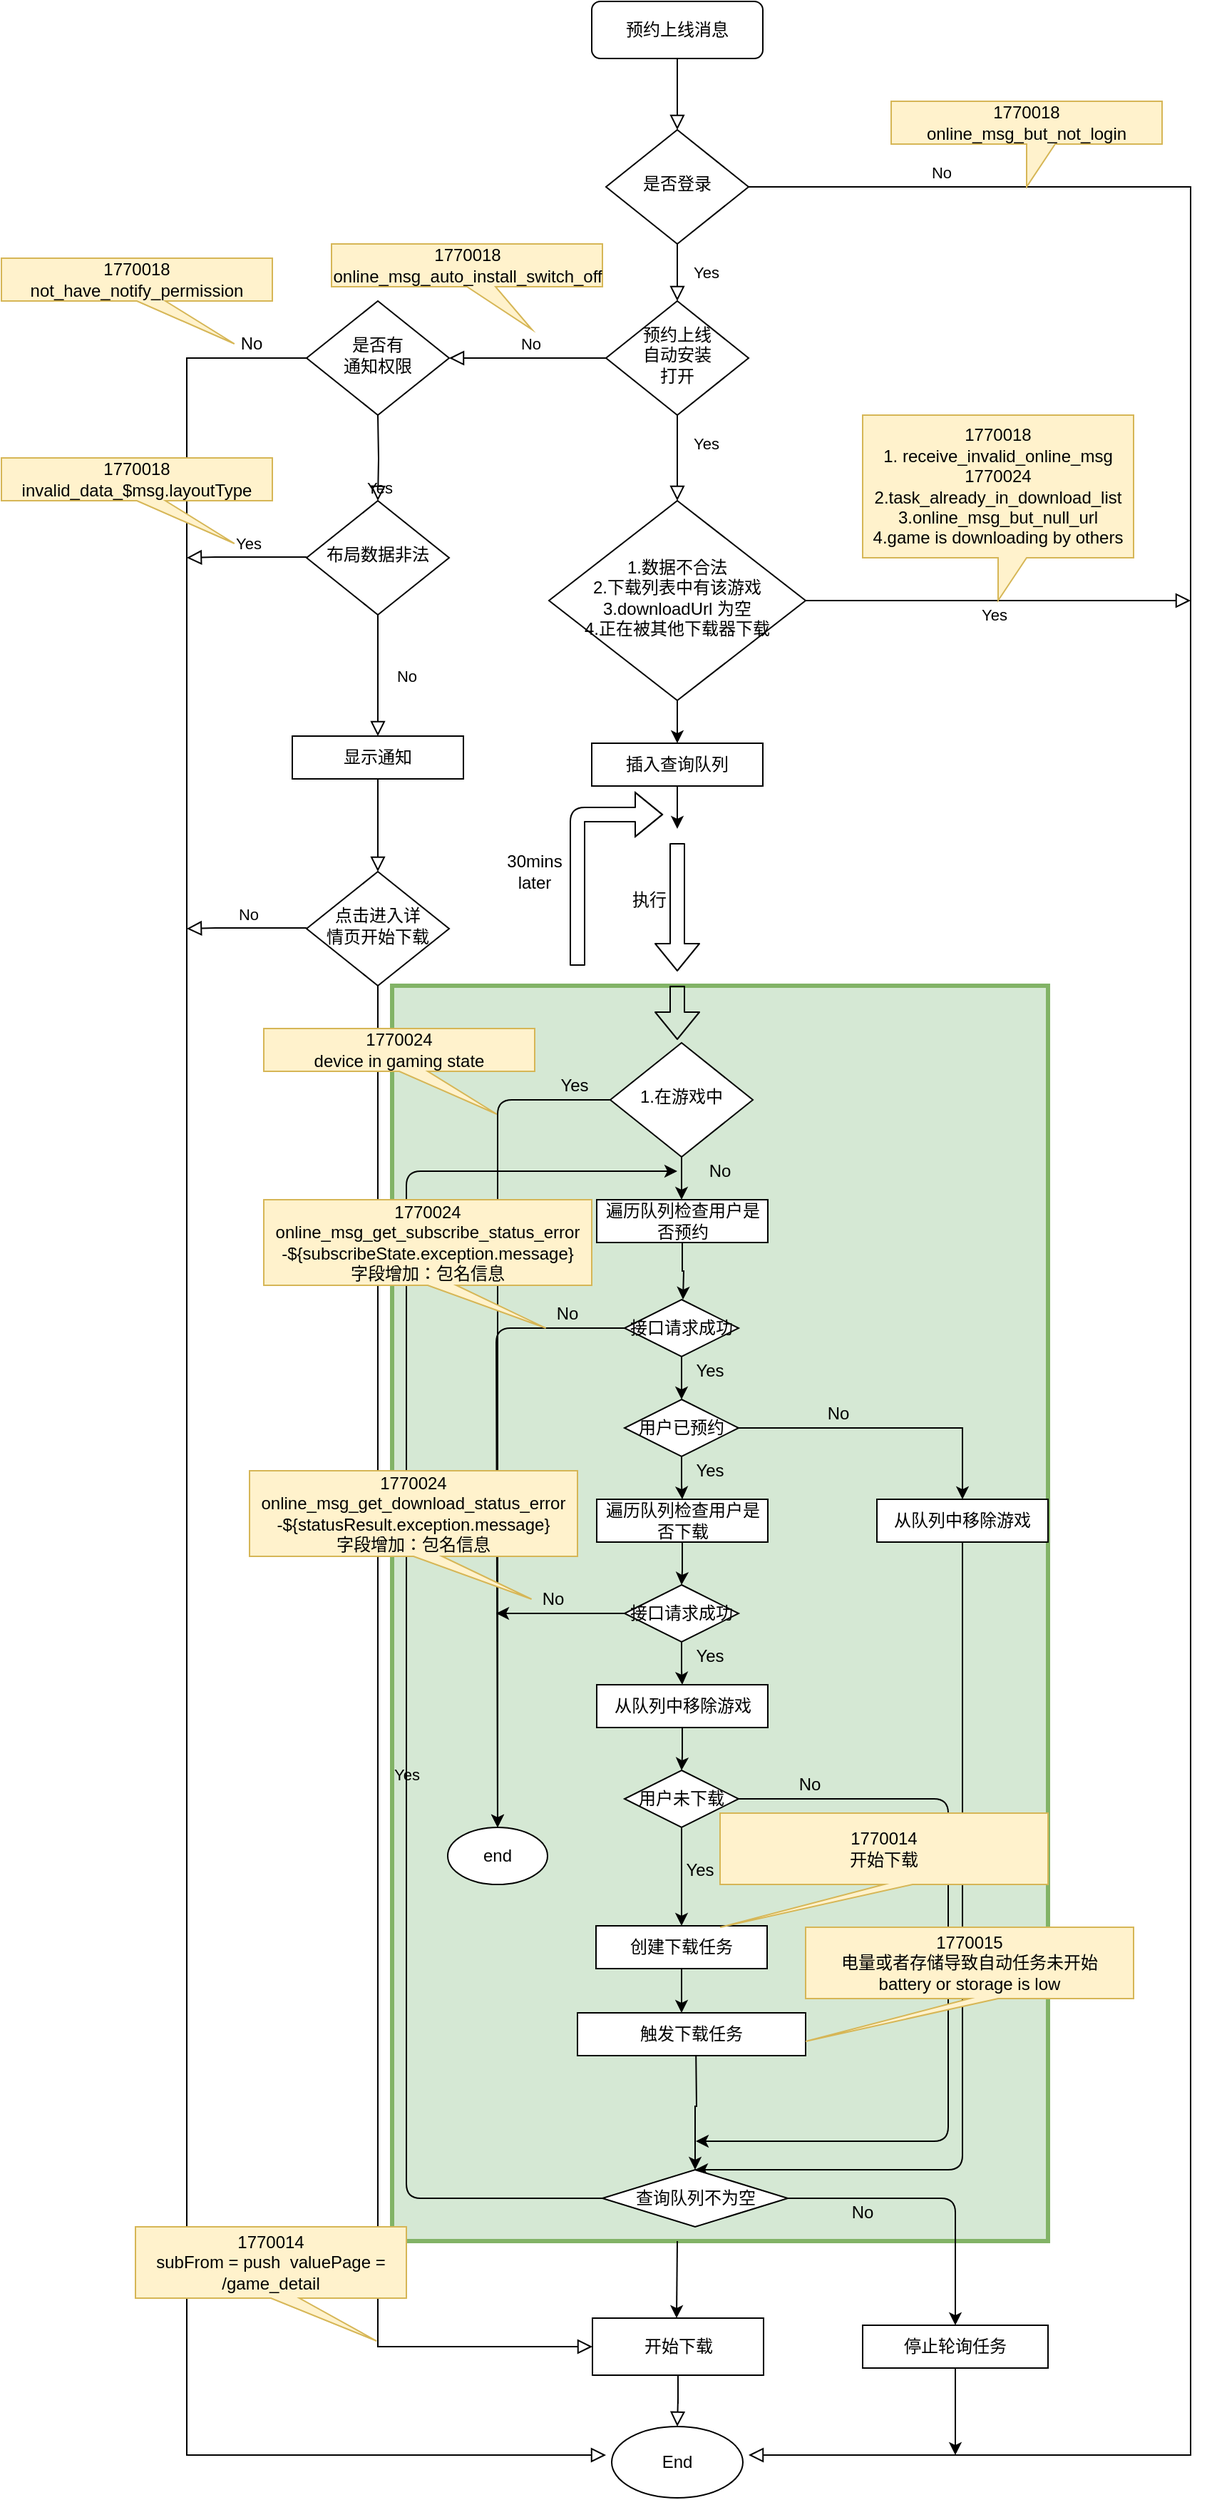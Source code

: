 <mxfile version="14.8.4" type="github">
  <diagram id="C5RBs43oDa-KdzZeNtuy" name="Page-1">
    <mxGraphModel dx="2249" dy="706" grid="1" gridSize="10" guides="1" tooltips="1" connect="1" arrows="1" fold="1" page="1" pageScale="1" pageWidth="827" pageHeight="1169" math="0" shadow="0">
      <root>
        <mxCell id="WIyWlLk6GJQsqaUBKTNV-0" />
        <mxCell id="WIyWlLk6GJQsqaUBKTNV-1" parent="WIyWlLk6GJQsqaUBKTNV-0" />
        <mxCell id="1FdhS4_hSl1T9DwcQxYW-92" value="" style="rounded=0;whiteSpace=wrap;html=1;strokeColor=#82b366;strokeWidth=3;fillColor=#d5e8d4;" vertex="1" parent="WIyWlLk6GJQsqaUBKTNV-1">
          <mxGeometry x="250" y="780" width="460" height="880" as="geometry" />
        </mxCell>
        <mxCell id="WIyWlLk6GJQsqaUBKTNV-2" value="" style="rounded=0;html=1;jettySize=auto;orthogonalLoop=1;fontSize=11;endArrow=block;endFill=0;endSize=8;strokeWidth=1;shadow=0;labelBackgroundColor=none;edgeStyle=orthogonalEdgeStyle;" parent="WIyWlLk6GJQsqaUBKTNV-1" source="WIyWlLk6GJQsqaUBKTNV-3" target="WIyWlLk6GJQsqaUBKTNV-6" edge="1">
          <mxGeometry relative="1" as="geometry" />
        </mxCell>
        <mxCell id="WIyWlLk6GJQsqaUBKTNV-3" value="预约上线消息" style="rounded=1;whiteSpace=wrap;html=1;fontSize=12;glass=0;strokeWidth=1;shadow=0;" parent="WIyWlLk6GJQsqaUBKTNV-1" vertex="1">
          <mxGeometry x="390" y="90" width="120" height="40" as="geometry" />
        </mxCell>
        <mxCell id="WIyWlLk6GJQsqaUBKTNV-4" value="Yes" style="rounded=0;html=1;jettySize=auto;orthogonalLoop=1;fontSize=11;endArrow=block;endFill=0;endSize=8;strokeWidth=1;shadow=0;labelBackgroundColor=none;edgeStyle=orthogonalEdgeStyle;" parent="WIyWlLk6GJQsqaUBKTNV-1" source="WIyWlLk6GJQsqaUBKTNV-6" target="WIyWlLk6GJQsqaUBKTNV-10" edge="1">
          <mxGeometry y="20" relative="1" as="geometry">
            <mxPoint as="offset" />
          </mxGeometry>
        </mxCell>
        <mxCell id="WIyWlLk6GJQsqaUBKTNV-5" value="No" style="edgeStyle=orthogonalEdgeStyle;rounded=0;html=1;jettySize=auto;orthogonalLoop=1;fontSize=11;endArrow=block;endFill=0;endSize=8;strokeWidth=1;shadow=0;labelBackgroundColor=none;" parent="WIyWlLk6GJQsqaUBKTNV-1" source="WIyWlLk6GJQsqaUBKTNV-6" edge="1">
          <mxGeometry x="-0.878" y="10" relative="1" as="geometry">
            <mxPoint as="offset" />
            <mxPoint x="500" y="1810" as="targetPoint" />
            <Array as="points">
              <mxPoint x="810" y="220" />
              <mxPoint x="810" y="1810" />
            </Array>
          </mxGeometry>
        </mxCell>
        <mxCell id="WIyWlLk6GJQsqaUBKTNV-6" value="是否登录" style="rhombus;whiteSpace=wrap;html=1;shadow=0;fontFamily=Helvetica;fontSize=12;align=center;strokeWidth=1;spacing=6;spacingTop=-4;" parent="WIyWlLk6GJQsqaUBKTNV-1" vertex="1">
          <mxGeometry x="400" y="180" width="100" height="80" as="geometry" />
        </mxCell>
        <mxCell id="WIyWlLk6GJQsqaUBKTNV-8" value="Yes" style="rounded=0;html=1;jettySize=auto;orthogonalLoop=1;fontSize=11;endArrow=block;endFill=0;endSize=8;strokeWidth=1;shadow=0;labelBackgroundColor=none;edgeStyle=orthogonalEdgeStyle;" parent="WIyWlLk6GJQsqaUBKTNV-1" source="WIyWlLk6GJQsqaUBKTNV-10" edge="1">
          <mxGeometry x="-0.333" y="20" relative="1" as="geometry">
            <mxPoint as="offset" />
            <mxPoint x="450" y="440" as="targetPoint" />
          </mxGeometry>
        </mxCell>
        <mxCell id="WIyWlLk6GJQsqaUBKTNV-10" value="预约上线&lt;br&gt;自动安装&lt;br&gt;打开" style="rhombus;whiteSpace=wrap;html=1;shadow=0;fontFamily=Helvetica;fontSize=12;align=center;strokeWidth=1;spacing=6;spacingTop=-4;" parent="WIyWlLk6GJQsqaUBKTNV-1" vertex="1">
          <mxGeometry x="400" y="300" width="100" height="80" as="geometry" />
        </mxCell>
        <mxCell id="ebCV4vV2BCAYUUxFwjKP-8" value="" style="edgeStyle=orthogonalEdgeStyle;rounded=0;html=1;jettySize=auto;orthogonalLoop=1;fontSize=11;endArrow=block;endFill=0;endSize=8;strokeWidth=1;shadow=0;labelBackgroundColor=none;exitX=0;exitY=0.5;exitDx=0;exitDy=0;" parent="WIyWlLk6GJQsqaUBKTNV-1" source="ebCV4vV2BCAYUUxFwjKP-18" edge="1">
          <mxGeometry x="-0.238" y="-20" relative="1" as="geometry">
            <mxPoint as="offset" />
            <mxPoint x="186" y="340" as="sourcePoint" />
            <mxPoint x="400" y="1810" as="targetPoint" />
            <Array as="points">
              <mxPoint x="106" y="340" />
              <mxPoint x="106" y="1810" />
            </Array>
          </mxGeometry>
        </mxCell>
        <mxCell id="ebCV4vV2BCAYUUxFwjKP-9" value="No" style="rounded=0;html=1;jettySize=auto;orthogonalLoop=1;fontSize=11;endArrow=block;endFill=0;endSize=8;strokeWidth=1;shadow=0;labelBackgroundColor=none;edgeStyle=orthogonalEdgeStyle;exitX=0;exitY=0.5;exitDx=0;exitDy=0;entryX=1;entryY=0.5;entryDx=0;entryDy=0;" parent="WIyWlLk6GJQsqaUBKTNV-1" source="WIyWlLk6GJQsqaUBKTNV-10" target="ebCV4vV2BCAYUUxFwjKP-18" edge="1">
          <mxGeometry x="-0.024" y="-10" relative="1" as="geometry">
            <mxPoint as="offset" />
            <mxPoint x="359" y="400" as="sourcePoint" />
            <mxPoint x="346" y="340" as="targetPoint" />
          </mxGeometry>
        </mxCell>
        <mxCell id="ebCV4vV2BCAYUUxFwjKP-11" value="No" style="rounded=0;html=1;jettySize=auto;orthogonalLoop=1;fontSize=11;endArrow=block;endFill=0;endSize=8;strokeWidth=1;shadow=0;labelBackgroundColor=none;edgeStyle=orthogonalEdgeStyle;" parent="WIyWlLk6GJQsqaUBKTNV-1" edge="1">
          <mxGeometry x="-0.333" y="20" relative="1" as="geometry">
            <mxPoint as="offset" />
            <mxPoint x="449.5" y="520" as="sourcePoint" />
            <mxPoint x="449.5" y="580" as="targetPoint" />
          </mxGeometry>
        </mxCell>
        <mxCell id="ebCV4vV2BCAYUUxFwjKP-16" value="" style="rounded=0;html=1;jettySize=auto;orthogonalLoop=1;fontSize=11;endArrow=block;endFill=0;endSize=8;strokeWidth=1;shadow=0;labelBackgroundColor=none;edgeStyle=orthogonalEdgeStyle;entryX=0.5;entryY=0;entryDx=0;entryDy=0;" parent="WIyWlLk6GJQsqaUBKTNV-1" source="ebCV4vV2BCAYUUxFwjKP-15" edge="1">
          <mxGeometry relative="1" as="geometry">
            <mxPoint x="449.5" y="760" as="sourcePoint" />
            <mxPoint x="450" y="1790" as="targetPoint" />
          </mxGeometry>
        </mxCell>
        <mxCell id="ebCV4vV2BCAYUUxFwjKP-18" value="是否有&lt;br&gt;通知权限" style="rhombus;whiteSpace=wrap;html=1;shadow=0;fontFamily=Helvetica;fontSize=12;align=center;strokeWidth=1;spacing=6;spacingTop=-4;" parent="WIyWlLk6GJQsqaUBKTNV-1" vertex="1">
          <mxGeometry x="190" y="300" width="100" height="80" as="geometry" />
        </mxCell>
        <mxCell id="ebCV4vV2BCAYUUxFwjKP-19" value="No" style="text;html=1;align=center;verticalAlign=middle;resizable=0;points=[];autosize=1;" parent="WIyWlLk6GJQsqaUBKTNV-1" vertex="1">
          <mxGeometry x="136" y="320" width="30" height="20" as="geometry" />
        </mxCell>
        <mxCell id="ebCV4vV2BCAYUUxFwjKP-20" value="布局数据非法" style="rhombus;whiteSpace=wrap;html=1;shadow=0;fontFamily=Helvetica;fontSize=12;align=center;strokeWidth=1;spacing=6;spacingTop=-4;" parent="WIyWlLk6GJQsqaUBKTNV-1" vertex="1">
          <mxGeometry x="190" y="440" width="100" height="80" as="geometry" />
        </mxCell>
        <mxCell id="ebCV4vV2BCAYUUxFwjKP-21" value="Yes" style="rounded=0;html=1;jettySize=auto;orthogonalLoop=1;fontSize=11;endArrow=block;endFill=0;endSize=8;strokeWidth=1;shadow=0;labelBackgroundColor=none;edgeStyle=orthogonalEdgeStyle;entryX=0.5;entryY=0;entryDx=0;entryDy=0;" parent="WIyWlLk6GJQsqaUBKTNV-1" target="ebCV4vV2BCAYUUxFwjKP-20" edge="1">
          <mxGeometry y="20" relative="1" as="geometry">
            <mxPoint as="offset" />
            <mxPoint x="240" y="380" as="sourcePoint" />
            <mxPoint x="240" y="420" as="targetPoint" />
          </mxGeometry>
        </mxCell>
        <mxCell id="ebCV4vV2BCAYUUxFwjKP-22" value="Yes" style="rounded=0;html=1;jettySize=auto;orthogonalLoop=1;fontSize=11;endArrow=block;endFill=0;endSize=8;strokeWidth=1;shadow=0;labelBackgroundColor=none;edgeStyle=orthogonalEdgeStyle;exitX=0;exitY=0.5;exitDx=0;exitDy=0;" parent="WIyWlLk6GJQsqaUBKTNV-1" edge="1">
          <mxGeometry x="-0.024" y="-10" relative="1" as="geometry">
            <mxPoint as="offset" />
            <mxPoint x="190" y="479.5" as="sourcePoint" />
            <mxPoint x="106" y="480" as="targetPoint" />
            <Array as="points">
              <mxPoint x="126" y="480" />
              <mxPoint x="126" y="480" />
            </Array>
          </mxGeometry>
        </mxCell>
        <mxCell id="ebCV4vV2BCAYUUxFwjKP-23" value="显示通知" style="rounded=0;whiteSpace=wrap;html=1;" parent="WIyWlLk6GJQsqaUBKTNV-1" vertex="1">
          <mxGeometry x="180" y="605" width="120" height="30" as="geometry" />
        </mxCell>
        <mxCell id="ebCV4vV2BCAYUUxFwjKP-25" value="No" style="rounded=0;html=1;jettySize=auto;orthogonalLoop=1;fontSize=11;endArrow=block;endFill=0;endSize=8;strokeWidth=1;shadow=0;labelBackgroundColor=none;edgeStyle=orthogonalEdgeStyle;entryX=0.5;entryY=0;entryDx=0;entryDy=0;exitX=0.5;exitY=1;exitDx=0;exitDy=0;" parent="WIyWlLk6GJQsqaUBKTNV-1" source="ebCV4vV2BCAYUUxFwjKP-20" target="ebCV4vV2BCAYUUxFwjKP-23" edge="1">
          <mxGeometry y="20" relative="1" as="geometry">
            <mxPoint as="offset" />
            <mxPoint x="336" y="500" as="sourcePoint" />
            <mxPoint x="336" y="560" as="targetPoint" />
          </mxGeometry>
        </mxCell>
        <mxCell id="ebCV4vV2BCAYUUxFwjKP-26" value="点击进入详&lt;br&gt;情页开始下载" style="rhombus;whiteSpace=wrap;html=1;shadow=0;fontFamily=Helvetica;fontSize=12;align=center;strokeWidth=1;spacing=6;spacingTop=-4;" parent="WIyWlLk6GJQsqaUBKTNV-1" vertex="1">
          <mxGeometry x="190" y="700" width="100" height="80" as="geometry" />
        </mxCell>
        <mxCell id="ebCV4vV2BCAYUUxFwjKP-27" value="" style="rounded=0;html=1;jettySize=auto;orthogonalLoop=1;fontSize=11;endArrow=block;endFill=0;endSize=8;strokeWidth=1;shadow=0;labelBackgroundColor=none;edgeStyle=orthogonalEdgeStyle;exitX=0.5;exitY=1;exitDx=0;exitDy=0;" parent="WIyWlLk6GJQsqaUBKTNV-1" edge="1">
          <mxGeometry y="20" relative="1" as="geometry">
            <mxPoint as="offset" />
            <mxPoint x="240" y="635" as="sourcePoint" />
            <mxPoint x="240" y="700" as="targetPoint" />
          </mxGeometry>
        </mxCell>
        <mxCell id="ebCV4vV2BCAYUUxFwjKP-29" value="Yes" style="rounded=0;html=1;jettySize=auto;orthogonalLoop=1;fontSize=11;endArrow=block;endFill=0;endSize=8;strokeWidth=1;shadow=0;labelBackgroundColor=none;edgeStyle=orthogonalEdgeStyle;entryX=0;entryY=0.5;entryDx=0;entryDy=0;exitX=0.5;exitY=1;exitDx=0;exitDy=0;" parent="WIyWlLk6GJQsqaUBKTNV-1" source="ebCV4vV2BCAYUUxFwjKP-26" target="ebCV4vV2BCAYUUxFwjKP-15" edge="1">
          <mxGeometry y="20" relative="1" as="geometry">
            <mxPoint as="offset" />
            <mxPoint x="296" y="740" as="sourcePoint" />
            <mxPoint x="336" y="745" as="targetPoint" />
          </mxGeometry>
        </mxCell>
        <mxCell id="ebCV4vV2BCAYUUxFwjKP-30" value="No" style="rounded=0;html=1;jettySize=auto;orthogonalLoop=1;fontSize=11;endArrow=block;endFill=0;endSize=8;strokeWidth=1;shadow=0;labelBackgroundColor=none;edgeStyle=orthogonalEdgeStyle;exitX=0;exitY=0.5;exitDx=0;exitDy=0;" parent="WIyWlLk6GJQsqaUBKTNV-1" edge="1">
          <mxGeometry x="-0.024" y="-10" relative="1" as="geometry">
            <mxPoint as="offset" />
            <mxPoint x="190" y="739.5" as="sourcePoint" />
            <mxPoint x="106" y="740" as="targetPoint" />
            <Array as="points">
              <mxPoint x="126" y="740" />
              <mxPoint x="126" y="740" />
            </Array>
          </mxGeometry>
        </mxCell>
        <mxCell id="ebCV4vV2BCAYUUxFwjKP-15" value="开始下载" style="rounded=0;whiteSpace=wrap;html=1;" parent="WIyWlLk6GJQsqaUBKTNV-1" vertex="1">
          <mxGeometry x="390.5" y="1714" width="120" height="40" as="geometry" />
        </mxCell>
        <mxCell id="ebCV4vV2BCAYUUxFwjKP-33" value="1.数据不合法&lt;br&gt;2.下载列表中有该游戏&lt;br&gt;3.downloadUrl 为空&lt;br&gt;4.正在被其他下载器下载" style="rhombus;whiteSpace=wrap;html=1;shadow=0;fontFamily=Helvetica;fontSize=12;align=center;strokeWidth=1;spacing=6;spacingTop=-4;" parent="WIyWlLk6GJQsqaUBKTNV-1" vertex="1">
          <mxGeometry x="360" y="440" width="180" height="140" as="geometry" />
        </mxCell>
        <mxCell id="ebCV4vV2BCAYUUxFwjKP-35" value="Yes" style="rounded=0;html=1;jettySize=auto;orthogonalLoop=1;fontSize=11;endArrow=block;endFill=0;endSize=8;strokeWidth=1;shadow=0;labelBackgroundColor=none;edgeStyle=orthogonalEdgeStyle;exitX=1;exitY=0.5;exitDx=0;exitDy=0;" parent="WIyWlLk6GJQsqaUBKTNV-1" edge="1" source="ebCV4vV2BCAYUUxFwjKP-33">
          <mxGeometry x="-0.024" y="-10" relative="1" as="geometry">
            <mxPoint as="offset" />
            <mxPoint x="500" y="479.41" as="sourcePoint" />
            <mxPoint x="810" y="510" as="targetPoint" />
            <Array as="points">
              <mxPoint x="680" y="510" />
            </Array>
          </mxGeometry>
        </mxCell>
        <mxCell id="1FdhS4_hSl1T9DwcQxYW-2" value="" style="shape=flexArrow;endArrow=classic;html=1;" edge="1" parent="WIyWlLk6GJQsqaUBKTNV-1">
          <mxGeometry width="50" height="50" relative="1" as="geometry">
            <mxPoint x="450" y="680" as="sourcePoint" />
            <mxPoint x="450" y="770" as="targetPoint" />
          </mxGeometry>
        </mxCell>
        <mxCell id="1FdhS4_hSl1T9DwcQxYW-4" value="执行" style="text;html=1;align=center;verticalAlign=middle;resizable=0;points=[];autosize=1;strokeColor=none;" vertex="1" parent="WIyWlLk6GJQsqaUBKTNV-1">
          <mxGeometry x="410" y="710" width="40" height="20" as="geometry" />
        </mxCell>
        <mxCell id="1FdhS4_hSl1T9DwcQxYW-5" value="" style="endArrow=classic;html=1;exitX=0.5;exitY=1;exitDx=0;exitDy=0;" edge="1" parent="WIyWlLk6GJQsqaUBKTNV-1" source="ebCV4vV2BCAYUUxFwjKP-33">
          <mxGeometry width="50" height="50" relative="1" as="geometry">
            <mxPoint x="480" y="880" as="sourcePoint" />
            <mxPoint x="450" y="610" as="targetPoint" />
          </mxGeometry>
        </mxCell>
        <mxCell id="1FdhS4_hSl1T9DwcQxYW-6" value="" style="shape=flexArrow;endArrow=classic;html=1;" edge="1" parent="WIyWlLk6GJQsqaUBKTNV-1">
          <mxGeometry width="50" height="50" relative="1" as="geometry">
            <mxPoint x="380" y="766" as="sourcePoint" />
            <mxPoint x="440" y="660" as="targetPoint" />
            <Array as="points">
              <mxPoint x="380" y="660" />
              <mxPoint x="515" y="660" />
            </Array>
          </mxGeometry>
        </mxCell>
        <mxCell id="1FdhS4_hSl1T9DwcQxYW-7" value="30mins later" style="text;html=1;strokeColor=none;fillColor=none;align=center;verticalAlign=middle;whiteSpace=wrap;rounded=0;" vertex="1" parent="WIyWlLk6GJQsqaUBKTNV-1">
          <mxGeometry x="330" y="690" width="40" height="20" as="geometry" />
        </mxCell>
        <mxCell id="1FdhS4_hSl1T9DwcQxYW-8" value="" style="shape=flexArrow;endArrow=classic;html=1;entryX=0.5;entryY=0;entryDx=0;entryDy=0;" edge="1" parent="WIyWlLk6GJQsqaUBKTNV-1">
          <mxGeometry width="50" height="50" relative="1" as="geometry">
            <mxPoint x="450" y="780" as="sourcePoint" />
            <mxPoint x="450" y="818" as="targetPoint" />
          </mxGeometry>
        </mxCell>
        <mxCell id="1FdhS4_hSl1T9DwcQxYW-32" value="插入查询队列" style="rounded=0;whiteSpace=wrap;html=1;" vertex="1" parent="WIyWlLk6GJQsqaUBKTNV-1">
          <mxGeometry x="390" y="610" width="120" height="30" as="geometry" />
        </mxCell>
        <mxCell id="1FdhS4_hSl1T9DwcQxYW-33" value="" style="endArrow=classic;html=1;exitX=0.5;exitY=1;exitDx=0;exitDy=0;" edge="1" parent="WIyWlLk6GJQsqaUBKTNV-1" source="1FdhS4_hSl1T9DwcQxYW-32">
          <mxGeometry width="50" height="50" relative="1" as="geometry">
            <mxPoint x="480" y="910" as="sourcePoint" />
            <mxPoint x="450" y="670" as="targetPoint" />
          </mxGeometry>
        </mxCell>
        <mxCell id="1FdhS4_hSl1T9DwcQxYW-48" value="" style="endArrow=classic;html=1;exitX=0;exitY=0.5;exitDx=0;exitDy=0;" edge="1" parent="WIyWlLk6GJQsqaUBKTNV-1" source="1FdhS4_hSl1T9DwcQxYW-34">
          <mxGeometry width="50" height="50" relative="1" as="geometry">
            <mxPoint x="480" y="810" as="sourcePoint" />
            <mxPoint x="450" y="910" as="targetPoint" />
            <Array as="points">
              <mxPoint x="260" y="1630" />
              <mxPoint x="260" y="1060" />
              <mxPoint x="260" y="910" />
            </Array>
          </mxGeometry>
        </mxCell>
        <mxCell id="1FdhS4_hSl1T9DwcQxYW-72" value="" style="endArrow=classic;html=1;exitX=0.5;exitY=1;exitDx=0;exitDy=0;entryX=0.5;entryY=0;entryDx=0;entryDy=0;" edge="1" parent="WIyWlLk6GJQsqaUBKTNV-1" source="1FdhS4_hSl1T9DwcQxYW-65" target="1FdhS4_hSl1T9DwcQxYW-34">
          <mxGeometry width="50" height="50" relative="1" as="geometry">
            <mxPoint x="480" y="1210" as="sourcePoint" />
            <mxPoint x="530" y="1160" as="targetPoint" />
            <Array as="points">
              <mxPoint x="650" y="1610" />
            </Array>
          </mxGeometry>
        </mxCell>
        <mxCell id="1FdhS4_hSl1T9DwcQxYW-34" value="查询队列不为空" style="rhombus;whiteSpace=wrap;html=1;" vertex="1" parent="WIyWlLk6GJQsqaUBKTNV-1">
          <mxGeometry x="397.5" y="1610" width="130" height="40" as="geometry" />
        </mxCell>
        <mxCell id="1FdhS4_hSl1T9DwcQxYW-55" value="" style="group" vertex="1" connectable="0" parent="WIyWlLk6GJQsqaUBKTNV-1">
          <mxGeometry x="580" y="1719" width="130" height="30" as="geometry" />
        </mxCell>
        <mxCell id="1FdhS4_hSl1T9DwcQxYW-16" value="停止轮询任务" style="rounded=0;whiteSpace=wrap;html=1;" vertex="1" parent="1FdhS4_hSl1T9DwcQxYW-55">
          <mxGeometry width="130" height="30" as="geometry" />
        </mxCell>
        <mxCell id="1FdhS4_hSl1T9DwcQxYW-70" value="" style="edgeStyle=orthogonalEdgeStyle;rounded=0;orthogonalLoop=1;jettySize=auto;html=1;" edge="1" parent="WIyWlLk6GJQsqaUBKTNV-1" target="1FdhS4_hSl1T9DwcQxYW-34">
          <mxGeometry x="300" y="1210" as="geometry">
            <mxPoint x="463" y="1520" as="sourcePoint" />
          </mxGeometry>
        </mxCell>
        <mxCell id="ebCV4vV2BCAYUUxFwjKP-40" value="1.在游戏中" style="rhombus;whiteSpace=wrap;html=1;shadow=0;fontFamily=Helvetica;fontSize=12;align=center;strokeWidth=1;spacing=6;spacingTop=-4;" parent="WIyWlLk6GJQsqaUBKTNV-1" vertex="1">
          <mxGeometry x="403" y="820" width="100" height="80" as="geometry" />
        </mxCell>
        <mxCell id="ebCV4vV2BCAYUUxFwjKP-42" value="触发下载任务" style="rounded=0;whiteSpace=wrap;html=1;" parent="WIyWlLk6GJQsqaUBKTNV-1" vertex="1">
          <mxGeometry x="380" y="1500" width="160" height="30" as="geometry" />
        </mxCell>
        <mxCell id="1FdhS4_hSl1T9DwcQxYW-91" value="No" style="text;html=1;strokeColor=none;fillColor=none;align=center;verticalAlign=middle;whiteSpace=wrap;rounded=0;" vertex="1" parent="WIyWlLk6GJQsqaUBKTNV-1">
          <mxGeometry x="560" y="1630" width="40" height="20" as="geometry" />
        </mxCell>
        <mxCell id="1FdhS4_hSl1T9DwcQxYW-93" value="End" style="ellipse;whiteSpace=wrap;html=1;strokeWidth=1;" vertex="1" parent="WIyWlLk6GJQsqaUBKTNV-1">
          <mxGeometry x="404" y="1790" width="92" height="50" as="geometry" />
        </mxCell>
        <mxCell id="1FdhS4_hSl1T9DwcQxYW-94" value="" style="endArrow=classic;html=1;entryX=0.5;entryY=0;entryDx=0;entryDy=0;" edge="1" parent="WIyWlLk6GJQsqaUBKTNV-1">
          <mxGeometry width="50" height="50" relative="1" as="geometry">
            <mxPoint x="450" y="1660" as="sourcePoint" />
            <mxPoint x="449.5" y="1714" as="targetPoint" />
          </mxGeometry>
        </mxCell>
        <mxCell id="1FdhS4_hSl1T9DwcQxYW-95" value="" style="endArrow=classic;html=1;exitX=1;exitY=0.5;exitDx=0;exitDy=0;" edge="1" parent="WIyWlLk6GJQsqaUBKTNV-1" source="1FdhS4_hSl1T9DwcQxYW-54">
          <mxGeometry width="50" height="50" relative="1" as="geometry">
            <mxPoint x="480" y="1410" as="sourcePoint" />
            <mxPoint x="463" y="1590" as="targetPoint" />
            <Array as="points">
              <mxPoint x="640" y="1350" />
              <mxPoint x="640" y="1590" />
            </Array>
          </mxGeometry>
        </mxCell>
        <mxCell id="1FdhS4_hSl1T9DwcQxYW-106" value="" style="group" vertex="1" connectable="0" parent="WIyWlLk6GJQsqaUBKTNV-1">
          <mxGeometry x="289" y="900" width="421" height="569" as="geometry" />
        </mxCell>
        <mxCell id="1FdhS4_hSl1T9DwcQxYW-46" value="" style="endArrow=classic;html=1;" edge="1" parent="1FdhS4_hSl1T9DwcQxYW-106">
          <mxGeometry width="50" height="50" relative="1" as="geometry">
            <mxPoint x="164" as="sourcePoint" />
            <mxPoint x="164" y="30" as="targetPoint" />
          </mxGeometry>
        </mxCell>
        <mxCell id="1FdhS4_hSl1T9DwcQxYW-11" value="遍历队列检查用户是否预约" style="rounded=0;whiteSpace=wrap;html=1;" vertex="1" parent="1FdhS4_hSl1T9DwcQxYW-106">
          <mxGeometry x="104.5" y="30" width="120" height="30" as="geometry" />
        </mxCell>
        <mxCell id="1FdhS4_hSl1T9DwcQxYW-12" value="遍历队列检查用户是否下载" style="rounded=0;whiteSpace=wrap;html=1;" vertex="1" parent="1FdhS4_hSl1T9DwcQxYW-106">
          <mxGeometry x="104.5" y="240" width="120" height="30" as="geometry" />
        </mxCell>
        <mxCell id="1FdhS4_hSl1T9DwcQxYW-52" value="" style="edgeStyle=orthogonalEdgeStyle;rounded=0;orthogonalLoop=1;jettySize=auto;html=1;entryX=0.5;entryY=0;entryDx=0;entryDy=0;" edge="1" parent="1FdhS4_hSl1T9DwcQxYW-106" source="1FdhS4_hSl1T9DwcQxYW-50" target="1FdhS4_hSl1T9DwcQxYW-12">
          <mxGeometry x="22" y="10" as="geometry" />
        </mxCell>
        <mxCell id="1FdhS4_hSl1T9DwcQxYW-50" value="用户已预约" style="rhombus;whiteSpace=wrap;html=1;" vertex="1" parent="1FdhS4_hSl1T9DwcQxYW-106">
          <mxGeometry x="124" y="170" width="80" height="40" as="geometry" />
        </mxCell>
        <mxCell id="1FdhS4_hSl1T9DwcQxYW-14" value="" style="edgeStyle=orthogonalEdgeStyle;rounded=0;orthogonalLoop=1;jettySize=auto;html=1;exitX=0.5;exitY=1;exitDx=0;exitDy=0;" edge="1" parent="1FdhS4_hSl1T9DwcQxYW-106" source="1FdhS4_hSl1T9DwcQxYW-11">
          <mxGeometry x="22" y="10" as="geometry">
            <mxPoint x="165" y="100" as="targetPoint" />
          </mxGeometry>
        </mxCell>
        <mxCell id="1FdhS4_hSl1T9DwcQxYW-53" value="Yes" style="text;html=1;strokeColor=none;fillColor=none;align=center;verticalAlign=middle;whiteSpace=wrap;rounded=0;" vertex="1" parent="1FdhS4_hSl1T9DwcQxYW-106">
          <mxGeometry x="144.5" y="110" width="40" height="20" as="geometry" />
        </mxCell>
        <mxCell id="1FdhS4_hSl1T9DwcQxYW-65" value="从队列中移除游戏" style="rounded=0;whiteSpace=wrap;html=1;" vertex="1" parent="1FdhS4_hSl1T9DwcQxYW-106">
          <mxGeometry x="301" y="240" width="120" height="30" as="geometry" />
        </mxCell>
        <mxCell id="1FdhS4_hSl1T9DwcQxYW-66" value="" style="edgeStyle=orthogonalEdgeStyle;rounded=0;orthogonalLoop=1;jettySize=auto;html=1;" edge="1" parent="1FdhS4_hSl1T9DwcQxYW-106" source="1FdhS4_hSl1T9DwcQxYW-50" target="1FdhS4_hSl1T9DwcQxYW-65">
          <mxGeometry x="22" y="10" as="geometry" />
        </mxCell>
        <mxCell id="1FdhS4_hSl1T9DwcQxYW-75" value="" style="edgeStyle=orthogonalEdgeStyle;rounded=0;orthogonalLoop=1;jettySize=auto;html=1;" edge="1" parent="1FdhS4_hSl1T9DwcQxYW-106" source="1FdhS4_hSl1T9DwcQxYW-74" target="1FdhS4_hSl1T9DwcQxYW-50">
          <mxGeometry relative="1" as="geometry" />
        </mxCell>
        <mxCell id="1FdhS4_hSl1T9DwcQxYW-74" value="接口请求成功" style="rhombus;whiteSpace=wrap;html=1;" vertex="1" parent="1FdhS4_hSl1T9DwcQxYW-106">
          <mxGeometry x="124" y="100" width="80" height="40" as="geometry" />
        </mxCell>
        <mxCell id="1FdhS4_hSl1T9DwcQxYW-76" value="Yes" style="text;html=1;strokeColor=none;fillColor=none;align=center;verticalAlign=middle;whiteSpace=wrap;rounded=0;" vertex="1" parent="1FdhS4_hSl1T9DwcQxYW-106">
          <mxGeometry x="164" y="140" width="40" height="20" as="geometry" />
        </mxCell>
        <mxCell id="1FdhS4_hSl1T9DwcQxYW-77" value="Yes" style="text;html=1;strokeColor=none;fillColor=none;align=center;verticalAlign=middle;whiteSpace=wrap;rounded=0;" vertex="1" parent="1FdhS4_hSl1T9DwcQxYW-106">
          <mxGeometry x="164" y="210" width="40" height="20" as="geometry" />
        </mxCell>
        <mxCell id="1FdhS4_hSl1T9DwcQxYW-78" value="No" style="text;html=1;strokeColor=none;fillColor=none;align=center;verticalAlign=middle;whiteSpace=wrap;rounded=0;" vertex="1" parent="1FdhS4_hSl1T9DwcQxYW-106">
          <mxGeometry x="254" y="170" width="40" height="20" as="geometry" />
        </mxCell>
        <mxCell id="1FdhS4_hSl1T9DwcQxYW-79" value="接口请求成功" style="rhombus;whiteSpace=wrap;html=1;" vertex="1" parent="1FdhS4_hSl1T9DwcQxYW-106">
          <mxGeometry x="124" y="300" width="80" height="40" as="geometry" />
        </mxCell>
        <mxCell id="1FdhS4_hSl1T9DwcQxYW-80" value="" style="edgeStyle=orthogonalEdgeStyle;rounded=0;orthogonalLoop=1;jettySize=auto;html=1;" edge="1" parent="1FdhS4_hSl1T9DwcQxYW-106" source="1FdhS4_hSl1T9DwcQxYW-12" target="1FdhS4_hSl1T9DwcQxYW-79">
          <mxGeometry relative="1" as="geometry" />
        </mxCell>
        <mxCell id="1FdhS4_hSl1T9DwcQxYW-82" value="Yes" style="text;html=1;strokeColor=none;fillColor=none;align=center;verticalAlign=middle;whiteSpace=wrap;rounded=0;" vertex="1" parent="1FdhS4_hSl1T9DwcQxYW-106">
          <mxGeometry x="164" y="340" width="40" height="20" as="geometry" />
        </mxCell>
        <mxCell id="1FdhS4_hSl1T9DwcQxYW-69" value="Yes" style="text;html=1;strokeColor=none;fillColor=none;align=center;verticalAlign=middle;whiteSpace=wrap;rounded=0;" vertex="1" parent="1FdhS4_hSl1T9DwcQxYW-106">
          <mxGeometry x="156.5" y="490" width="40" height="20" as="geometry" />
        </mxCell>
        <mxCell id="1FdhS4_hSl1T9DwcQxYW-54" value="用户未下载" style="rhombus;whiteSpace=wrap;html=1;" vertex="1" parent="1FdhS4_hSl1T9DwcQxYW-106">
          <mxGeometry x="124" y="430" width="80" height="40" as="geometry" />
        </mxCell>
        <mxCell id="1FdhS4_hSl1T9DwcQxYW-67" value="" style="edgeStyle=orthogonalEdgeStyle;rounded=0;orthogonalLoop=1;jettySize=auto;html=1;" edge="1" parent="1FdhS4_hSl1T9DwcQxYW-106" source="1FdhS4_hSl1T9DwcQxYW-54" target="1FdhS4_hSl1T9DwcQxYW-27">
          <mxGeometry x="14" y="390" as="geometry" />
        </mxCell>
        <mxCell id="1FdhS4_hSl1T9DwcQxYW-64" value="" style="edgeStyle=orthogonalEdgeStyle;rounded=0;orthogonalLoop=1;jettySize=auto;html=1;" edge="1" parent="1FdhS4_hSl1T9DwcQxYW-106" source="1FdhS4_hSl1T9DwcQxYW-57" target="1FdhS4_hSl1T9DwcQxYW-54">
          <mxGeometry x="42" y="200" as="geometry" />
        </mxCell>
        <mxCell id="1FdhS4_hSl1T9DwcQxYW-57" value="从队列中移除游戏" style="rounded=0;whiteSpace=wrap;html=1;" vertex="1" parent="1FdhS4_hSl1T9DwcQxYW-106">
          <mxGeometry x="104.5" y="370" width="120" height="30" as="geometry" />
        </mxCell>
        <mxCell id="1FdhS4_hSl1T9DwcQxYW-81" value="" style="edgeStyle=orthogonalEdgeStyle;rounded=0;orthogonalLoop=1;jettySize=auto;html=1;" edge="1" parent="1FdhS4_hSl1T9DwcQxYW-106" source="1FdhS4_hSl1T9DwcQxYW-79" target="1FdhS4_hSl1T9DwcQxYW-57">
          <mxGeometry relative="1" as="geometry" />
        </mxCell>
        <mxCell id="1FdhS4_hSl1T9DwcQxYW-27" value="创建下载任务" style="rounded=0;whiteSpace=wrap;html=1;" vertex="1" parent="1FdhS4_hSl1T9DwcQxYW-106">
          <mxGeometry x="104" y="539" width="120" height="30" as="geometry" />
        </mxCell>
        <mxCell id="1FdhS4_hSl1T9DwcQxYW-83" value="end" style="ellipse;whiteSpace=wrap;html=1;" vertex="1" parent="1FdhS4_hSl1T9DwcQxYW-106">
          <mxGeometry y="470" width="70" height="40" as="geometry" />
        </mxCell>
        <mxCell id="1FdhS4_hSl1T9DwcQxYW-84" value="" style="endArrow=classic;html=1;exitX=0;exitY=0.5;exitDx=0;exitDy=0;entryX=0.5;entryY=0;entryDx=0;entryDy=0;" edge="1" parent="1FdhS4_hSl1T9DwcQxYW-106" source="1FdhS4_hSl1T9DwcQxYW-74" target="1FdhS4_hSl1T9DwcQxYW-83">
          <mxGeometry width="50" height="50" relative="1" as="geometry">
            <mxPoint x="194" y="290" as="sourcePoint" />
            <mxPoint x="244" y="240" as="targetPoint" />
            <Array as="points">
              <mxPoint x="34" y="120" />
            </Array>
          </mxGeometry>
        </mxCell>
        <mxCell id="1FdhS4_hSl1T9DwcQxYW-86" value="" style="endArrow=classic;html=1;exitX=0;exitY=0.5;exitDx=0;exitDy=0;" edge="1" parent="1FdhS4_hSl1T9DwcQxYW-106" source="1FdhS4_hSl1T9DwcQxYW-79">
          <mxGeometry width="50" height="50" relative="1" as="geometry">
            <mxPoint x="194" y="290" as="sourcePoint" />
            <mxPoint x="34" y="320" as="targetPoint" />
          </mxGeometry>
        </mxCell>
        <mxCell id="1FdhS4_hSl1T9DwcQxYW-87" value="No" style="text;html=1;strokeColor=none;fillColor=none;align=center;verticalAlign=middle;whiteSpace=wrap;rounded=0;" vertex="1" parent="1FdhS4_hSl1T9DwcQxYW-106">
          <mxGeometry x="64" y="100" width="40" height="20" as="geometry" />
        </mxCell>
        <mxCell id="1FdhS4_hSl1T9DwcQxYW-88" value="No" style="text;html=1;strokeColor=none;fillColor=none;align=center;verticalAlign=middle;whiteSpace=wrap;rounded=0;" vertex="1" parent="1FdhS4_hSl1T9DwcQxYW-106">
          <mxGeometry x="54" y="300" width="40" height="20" as="geometry" />
        </mxCell>
        <mxCell id="1FdhS4_hSl1T9DwcQxYW-96" value="No" style="text;html=1;strokeColor=none;fillColor=none;align=center;verticalAlign=middle;whiteSpace=wrap;rounded=0;" vertex="1" parent="1FdhS4_hSl1T9DwcQxYW-106">
          <mxGeometry x="234" y="430" width="40" height="20" as="geometry" />
        </mxCell>
        <mxCell id="1FdhS4_hSl1T9DwcQxYW-107" value="No" style="text;html=1;strokeColor=none;fillColor=none;align=center;verticalAlign=middle;whiteSpace=wrap;rounded=0;" vertex="1" parent="WIyWlLk6GJQsqaUBKTNV-1">
          <mxGeometry x="460" y="900" width="40" height="20" as="geometry" />
        </mxCell>
        <mxCell id="1FdhS4_hSl1T9DwcQxYW-109" value="" style="endArrow=classic;html=1;exitX=0;exitY=0.5;exitDx=0;exitDy=0;entryX=0.5;entryY=0;entryDx=0;entryDy=0;" edge="1" parent="WIyWlLk6GJQsqaUBKTNV-1" source="ebCV4vV2BCAYUUxFwjKP-40" target="1FdhS4_hSl1T9DwcQxYW-83">
          <mxGeometry width="50" height="50" relative="1" as="geometry">
            <mxPoint x="480" y="1010" as="sourcePoint" />
            <mxPoint x="530" y="960" as="targetPoint" />
            <Array as="points">
              <mxPoint x="324" y="860" />
            </Array>
          </mxGeometry>
        </mxCell>
        <mxCell id="1FdhS4_hSl1T9DwcQxYW-110" value="" style="edgeStyle=orthogonalEdgeStyle;rounded=0;orthogonalLoop=1;jettySize=auto;html=1;" edge="1" parent="WIyWlLk6GJQsqaUBKTNV-1" source="1FdhS4_hSl1T9DwcQxYW-27" target="ebCV4vV2BCAYUUxFwjKP-42">
          <mxGeometry relative="1" as="geometry">
            <Array as="points">
              <mxPoint x="453" y="1500" />
              <mxPoint x="453" y="1500" />
            </Array>
          </mxGeometry>
        </mxCell>
        <mxCell id="1FdhS4_hSl1T9DwcQxYW-36" value="" style="endArrow=classic;html=1;exitX=1;exitY=0.5;exitDx=0;exitDy=0;entryX=0.5;entryY=0;entryDx=0;entryDy=0;" edge="1" parent="WIyWlLk6GJQsqaUBKTNV-1" source="1FdhS4_hSl1T9DwcQxYW-34" target="1FdhS4_hSl1T9DwcQxYW-16">
          <mxGeometry width="50" height="50" relative="1" as="geometry">
            <mxPoint x="605" y="1734" as="sourcePoint" />
            <mxPoint x="610" y="1734" as="targetPoint" />
            <Array as="points">
              <mxPoint x="645" y="1630" />
            </Array>
          </mxGeometry>
        </mxCell>
        <mxCell id="1FdhS4_hSl1T9DwcQxYW-111" value="" style="endArrow=classic;html=1;exitX=0.5;exitY=1;exitDx=0;exitDy=0;" edge="1" parent="WIyWlLk6GJQsqaUBKTNV-1" source="1FdhS4_hSl1T9DwcQxYW-16">
          <mxGeometry width="50" height="50" relative="1" as="geometry">
            <mxPoint x="480" y="1610" as="sourcePoint" />
            <mxPoint x="645" y="1810" as="targetPoint" />
          </mxGeometry>
        </mxCell>
        <mxCell id="1FdhS4_hSl1T9DwcQxYW-113" value="1770018&lt;br&gt;online_msg_but_not_login" style="shape=callout;whiteSpace=wrap;html=1;perimeter=calloutPerimeter;strokeColor=#d6b656;strokeWidth=1;fillColor=#fff2cc;" vertex="1" parent="WIyWlLk6GJQsqaUBKTNV-1">
          <mxGeometry x="600" y="160" width="190" height="60" as="geometry" />
        </mxCell>
        <mxCell id="1FdhS4_hSl1T9DwcQxYW-114" value="1770018&lt;br&gt;online_msg_auto_install_switch_off" style="shape=callout;whiteSpace=wrap;html=1;perimeter=calloutPerimeter;strokeColor=#d6b656;strokeWidth=1;position2=0.74;fillColor=#fff2cc;" vertex="1" parent="WIyWlLk6GJQsqaUBKTNV-1">
          <mxGeometry x="207.5" y="260" width="190" height="60" as="geometry" />
        </mxCell>
        <mxCell id="1FdhS4_hSl1T9DwcQxYW-115" value="1770018&lt;br&gt;not_have_notify_permission" style="shape=callout;whiteSpace=wrap;html=1;perimeter=calloutPerimeter;strokeColor=#d6b656;strokeWidth=1;fillColor=#fff2cc;position2=0.86;" vertex="1" parent="WIyWlLk6GJQsqaUBKTNV-1">
          <mxGeometry x="-24" y="270" width="190" height="60" as="geometry" />
        </mxCell>
        <mxCell id="1FdhS4_hSl1T9DwcQxYW-116" value="1770018&lt;br&gt;invalid_data_$msg.layoutType" style="shape=callout;whiteSpace=wrap;html=1;perimeter=calloutPerimeter;strokeColor=#d6b656;strokeWidth=1;fillColor=#fff2cc;position2=0.86;" vertex="1" parent="WIyWlLk6GJQsqaUBKTNV-1">
          <mxGeometry x="-24" y="410" width="190" height="60" as="geometry" />
        </mxCell>
        <mxCell id="1FdhS4_hSl1T9DwcQxYW-117" value="1770014&lt;br&gt;subFrom = push&amp;nbsp; valuePage = /game_detail" style="shape=callout;whiteSpace=wrap;html=1;perimeter=calloutPerimeter;strokeColor=#d6b656;strokeWidth=1;fillColor=#fff2cc;position2=0.89;" vertex="1" parent="WIyWlLk6GJQsqaUBKTNV-1">
          <mxGeometry x="70" y="1650" width="190" height="80" as="geometry" />
        </mxCell>
        <mxCell id="1FdhS4_hSl1T9DwcQxYW-118" value="1770018&lt;br&gt;1.&amp;nbsp;receive_invalid_online_msg&lt;br&gt;1770024&lt;br&gt;2.task_already_in_download_list&lt;br&gt;3.online_msg_but_null_url&lt;br&gt;4.game is downloading by others" style="shape=callout;whiteSpace=wrap;html=1;perimeter=calloutPerimeter;strokeColor=#d6b656;strokeWidth=1;fillColor=#fff2cc;" vertex="1" parent="WIyWlLk6GJQsqaUBKTNV-1">
          <mxGeometry x="580" y="380" width="190" height="130" as="geometry" />
        </mxCell>
        <mxCell id="1FdhS4_hSl1T9DwcQxYW-121" value="1770024&lt;br&gt;device in gaming state" style="shape=callout;whiteSpace=wrap;html=1;perimeter=calloutPerimeter;strokeColor=#d6b656;strokeWidth=1;fillColor=#fff2cc;position2=0.86;" vertex="1" parent="WIyWlLk6GJQsqaUBKTNV-1">
          <mxGeometry x="160" y="810" width="190" height="60" as="geometry" />
        </mxCell>
        <mxCell id="1FdhS4_hSl1T9DwcQxYW-122" value="Yes" style="text;html=1;strokeColor=none;fillColor=none;align=center;verticalAlign=middle;whiteSpace=wrap;rounded=0;" vertex="1" parent="WIyWlLk6GJQsqaUBKTNV-1">
          <mxGeometry x="357.5" y="840" width="40" height="20" as="geometry" />
        </mxCell>
        <mxCell id="1FdhS4_hSl1T9DwcQxYW-123" value="1770024&lt;br&gt;online_msg_get_subscribe_status_error&lt;br&gt;-${subscribeState.exception.message}&lt;br&gt;字段增加：包名信息" style="shape=callout;whiteSpace=wrap;html=1;perimeter=calloutPerimeter;strokeColor=#d6b656;strokeWidth=1;fillColor=#fff2cc;position2=0.86;" vertex="1" parent="WIyWlLk6GJQsqaUBKTNV-1">
          <mxGeometry x="160" y="930" width="230" height="90" as="geometry" />
        </mxCell>
        <mxCell id="1FdhS4_hSl1T9DwcQxYW-124" value="1770024&lt;br&gt;online_msg_get_download_status_error&lt;br&gt;-${statusResult.exception.message}&lt;br&gt;字段增加：包名信息" style="shape=callout;whiteSpace=wrap;html=1;perimeter=calloutPerimeter;strokeColor=#d6b656;strokeWidth=1;fillColor=#fff2cc;position2=0.86;" vertex="1" parent="WIyWlLk6GJQsqaUBKTNV-1">
          <mxGeometry x="150" y="1120" width="230" height="90" as="geometry" />
        </mxCell>
        <mxCell id="1FdhS4_hSl1T9DwcQxYW-125" value="1770015&lt;br&gt;电量或者存储导致自动任务未开始&lt;br&gt;battery or storage is low" style="shape=callout;whiteSpace=wrap;html=1;perimeter=calloutPerimeter;strokeColor=#d6b656;strokeWidth=1;fillColor=#fff2cc;position2=0;" vertex="1" parent="WIyWlLk6GJQsqaUBKTNV-1">
          <mxGeometry x="540" y="1440" width="230" height="80" as="geometry" />
        </mxCell>
        <mxCell id="1FdhS4_hSl1T9DwcQxYW-126" value="1770014&lt;br&gt;开始下载" style="shape=callout;whiteSpace=wrap;html=1;perimeter=calloutPerimeter;strokeColor=#d6b656;strokeWidth=1;fillColor=#fff2cc;position2=0;" vertex="1" parent="WIyWlLk6GJQsqaUBKTNV-1">
          <mxGeometry x="480" y="1360" width="230" height="80" as="geometry" />
        </mxCell>
      </root>
    </mxGraphModel>
  </diagram>
</mxfile>
